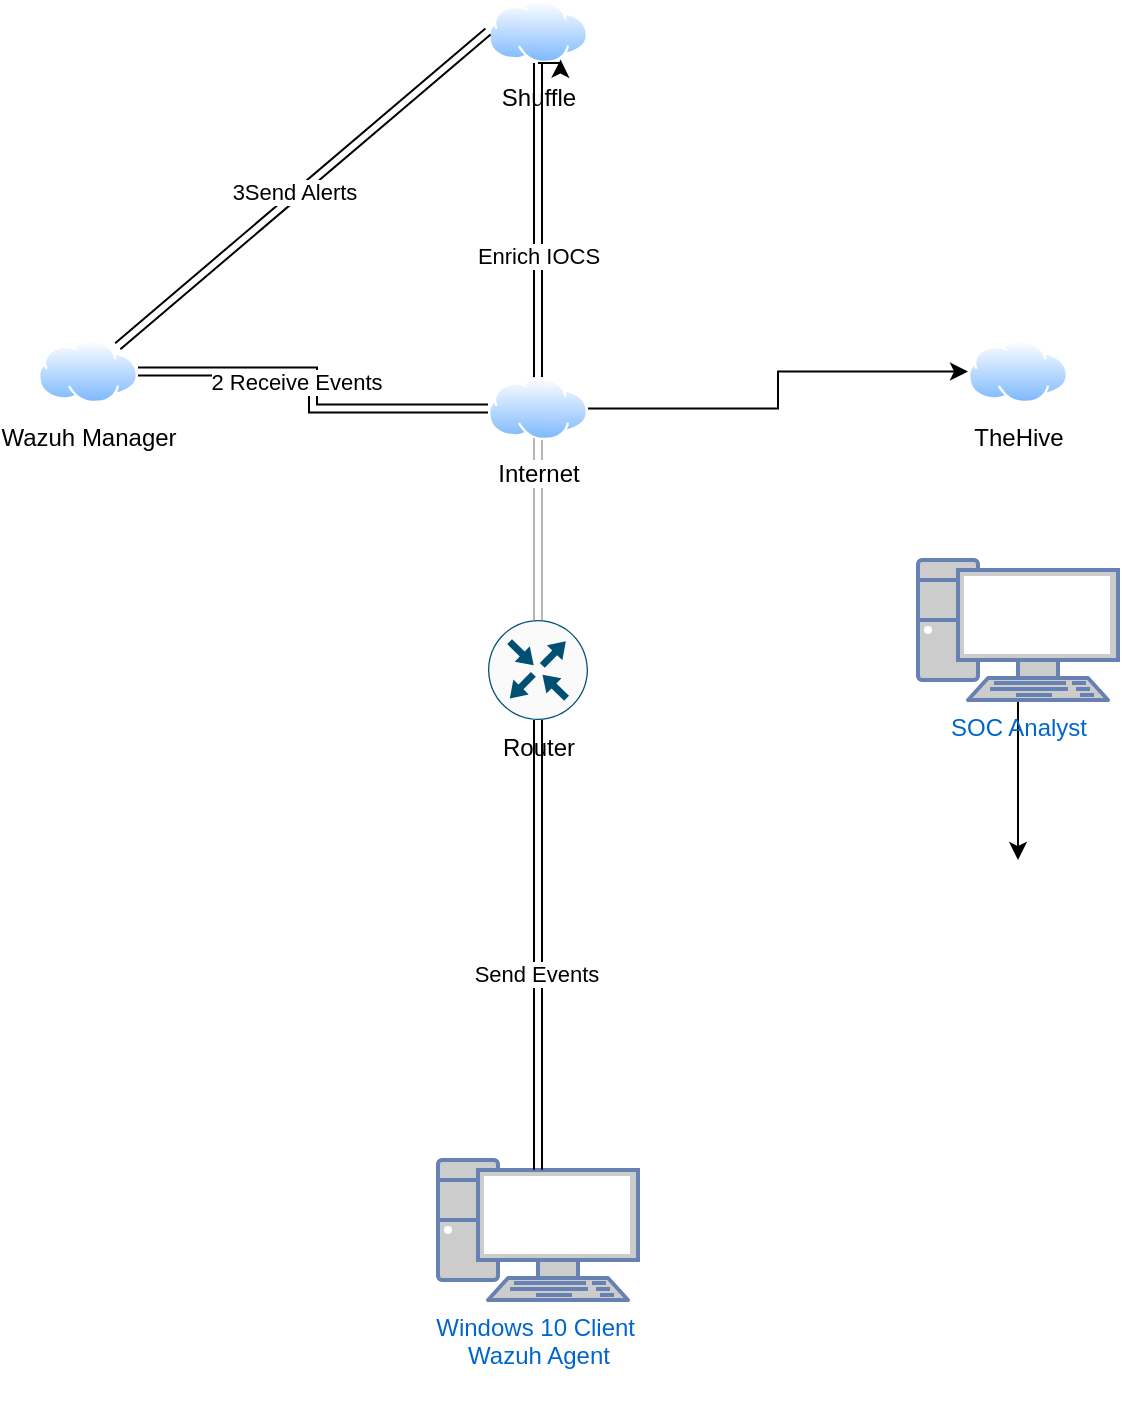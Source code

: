 <mxfile version="24.7.8">
  <diagram name="Page-1" id="m5Tjf7t3fme8k3Sj84lw">
    <mxGraphModel dx="792" dy="1115" grid="1" gridSize="10" guides="1" tooltips="1" connect="1" arrows="1" fold="1" page="1" pageScale="1" pageWidth="850" pageHeight="1100" math="0" shadow="0">
      <root>
        <mxCell id="0" />
        <mxCell id="1" parent="0" />
        <mxCell id="jHOiB6HgD3jSkZohINt8-14" style="edgeStyle=orthogonalEdgeStyle;rounded=0;orthogonalLoop=1;jettySize=auto;html=1;startArrow=classic;startFill=1;shape=link;exitX=0.5;exitY=0.07;exitDx=0;exitDy=0;exitPerimeter=0;" edge="1" parent="1" source="jHOiB6HgD3jSkZohINt8-2">
          <mxGeometry relative="1" as="geometry">
            <mxPoint x="410" y="650" as="sourcePoint" />
            <mxPoint x="409" y="390" as="targetPoint" />
          </mxGeometry>
        </mxCell>
        <mxCell id="jHOiB6HgD3jSkZohINt8-1" value="Windows 10 Client&amp;nbsp;&lt;div&gt;&lt;span style=&quot;background-color: initial;&quot;&gt;Wazuh Agent&lt;/span&gt;&lt;br&gt;&lt;/div&gt;&lt;div&gt;&lt;div&gt;&lt;br&gt;&lt;/div&gt;&lt;/div&gt;" style="fontColor=#0066CC;verticalAlign=top;verticalLabelPosition=bottom;labelPosition=center;align=center;html=1;outlineConnect=0;fillColor=#CCCCCC;strokeColor=#6881B3;gradientColor=none;gradientDirection=north;strokeWidth=2;shape=mxgraph.networks.pc;" vertex="1" parent="1">
          <mxGeometry x="360" y="650" width="100" height="70" as="geometry" />
        </mxCell>
        <mxCell id="jHOiB6HgD3jSkZohINt8-16" style="edgeStyle=orthogonalEdgeStyle;rounded=0;orthogonalLoop=1;jettySize=auto;html=1;shape=link;strokeColor=#B5B5B5;" edge="1" parent="1" source="jHOiB6HgD3jSkZohINt8-2">
          <mxGeometry relative="1" as="geometry">
            <mxPoint x="410" y="220" as="targetPoint" />
          </mxGeometry>
        </mxCell>
        <mxCell id="jHOiB6HgD3jSkZohINt8-3" value="Shuffle&lt;div&gt;&lt;br&gt;&lt;/div&gt;" style="image;aspect=fixed;perimeter=ellipsePerimeter;html=1;align=center;shadow=0;dashed=0;spacingTop=3;image=img/lib/active_directory/internet_cloud.svg;" vertex="1" parent="1">
          <mxGeometry x="385" y="70" width="50" height="31.5" as="geometry" />
        </mxCell>
        <mxCell id="jHOiB6HgD3jSkZohINt8-4" value="TheHive" style="image;aspect=fixed;perimeter=ellipsePerimeter;html=1;align=center;shadow=0;dashed=0;spacingTop=3;image=img/lib/active_directory/internet_cloud.svg;" vertex="1" parent="1">
          <mxGeometry x="625" y="240" width="50" height="31.5" as="geometry" />
        </mxCell>
        <mxCell id="jHOiB6HgD3jSkZohINt8-17" style="edgeStyle=orthogonalEdgeStyle;rounded=0;orthogonalLoop=1;jettySize=auto;html=1;shape=link;" edge="1" parent="1" source="jHOiB6HgD3jSkZohINt8-5" target="jHOiB6HgD3jSkZohINt8-6">
          <mxGeometry relative="1" as="geometry" />
        </mxCell>
        <mxCell id="jHOiB6HgD3jSkZohINt8-20" value="2 Receive Events" style="edgeLabel;html=1;align=center;verticalAlign=middle;resizable=0;points=[];" vertex="1" connectable="0" parent="jHOiB6HgD3jSkZohINt8-17">
          <mxGeometry x="0.183" y="5" relative="1" as="geometry">
            <mxPoint as="offset" />
          </mxGeometry>
        </mxCell>
        <mxCell id="jHOiB6HgD3jSkZohINt8-18" style="edgeStyle=orthogonalEdgeStyle;rounded=0;orthogonalLoop=1;jettySize=auto;html=1;" edge="1" parent="1" source="jHOiB6HgD3jSkZohINt8-5" target="jHOiB6HgD3jSkZohINt8-4">
          <mxGeometry relative="1" as="geometry" />
        </mxCell>
        <mxCell id="jHOiB6HgD3jSkZohINt8-19" style="edgeStyle=orthogonalEdgeStyle;rounded=0;orthogonalLoop=1;jettySize=auto;html=1;shape=link;" edge="1" parent="1" source="jHOiB6HgD3jSkZohINt8-5" target="jHOiB6HgD3jSkZohINt8-3">
          <mxGeometry relative="1" as="geometry" />
        </mxCell>
        <mxCell id="jHOiB6HgD3jSkZohINt8-27" value="Enrich IOCS" style="edgeLabel;html=1;align=center;verticalAlign=middle;resizable=0;points=[];" vertex="1" connectable="0" parent="jHOiB6HgD3jSkZohINt8-19">
          <mxGeometry x="-0.229" relative="1" as="geometry">
            <mxPoint as="offset" />
          </mxGeometry>
        </mxCell>
        <mxCell id="jHOiB6HgD3jSkZohINt8-5" value="Internet" style="image;aspect=fixed;perimeter=ellipsePerimeter;html=1;align=center;shadow=0;dashed=0;spacingTop=3;image=img/lib/active_directory/internet_cloud.svg;" vertex="1" parent="1">
          <mxGeometry x="385" y="258.5" width="50" height="31.5" as="geometry" />
        </mxCell>
        <mxCell id="jHOiB6HgD3jSkZohINt8-21" style="rounded=0;orthogonalLoop=1;jettySize=auto;html=1;entryX=0;entryY=0.5;entryDx=0;entryDy=0;shape=link;" edge="1" parent="1" source="jHOiB6HgD3jSkZohINt8-6" target="jHOiB6HgD3jSkZohINt8-3">
          <mxGeometry relative="1" as="geometry" />
        </mxCell>
        <mxCell id="jHOiB6HgD3jSkZohINt8-22" value="3Send Alerts" style="edgeLabel;html=1;align=center;verticalAlign=middle;resizable=0;points=[];" vertex="1" connectable="0" parent="jHOiB6HgD3jSkZohINt8-21">
          <mxGeometry x="-0.032" y="2" relative="1" as="geometry">
            <mxPoint as="offset" />
          </mxGeometry>
        </mxCell>
        <mxCell id="jHOiB6HgD3jSkZohINt8-6" value="Wazuh Manager" style="image;aspect=fixed;perimeter=ellipsePerimeter;html=1;align=center;shadow=0;dashed=0;spacingTop=3;image=img/lib/active_directory/internet_cloud.svg;" vertex="1" parent="1">
          <mxGeometry x="160" y="240" width="50" height="31.5" as="geometry" />
        </mxCell>
        <mxCell id="jHOiB6HgD3jSkZohINt8-7" style="edgeStyle=orthogonalEdgeStyle;rounded=0;orthogonalLoop=1;jettySize=auto;html=1;exitX=0.5;exitY=1;exitDx=0;exitDy=0;entryX=0.75;entryY=1;entryDx=0;entryDy=0;" edge="1" parent="1" source="jHOiB6HgD3jSkZohINt8-3" target="jHOiB6HgD3jSkZohINt8-3">
          <mxGeometry relative="1" as="geometry" />
        </mxCell>
        <mxCell id="jHOiB6HgD3jSkZohINt8-10" value="" style="edgeStyle=orthogonalEdgeStyle;rounded=0;orthogonalLoop=1;jettySize=auto;html=1;" edge="1" parent="1" source="jHOiB6HgD3jSkZohINt8-8">
          <mxGeometry relative="1" as="geometry">
            <mxPoint x="650" y="500" as="targetPoint" />
          </mxGeometry>
        </mxCell>
        <mxCell id="jHOiB6HgD3jSkZohINt8-8" value="SOC Analyst" style="fontColor=#0066CC;verticalAlign=top;verticalLabelPosition=bottom;labelPosition=center;align=center;html=1;outlineConnect=0;fillColor=#CCCCCC;strokeColor=#6881B3;gradientColor=none;gradientDirection=north;strokeWidth=2;shape=mxgraph.networks.pc;" vertex="1" parent="1">
          <mxGeometry x="600" y="350" width="100" height="70" as="geometry" />
        </mxCell>
        <mxCell id="jHOiB6HgD3jSkZohINt8-25" value="" style="edgeStyle=orthogonalEdgeStyle;rounded=0;orthogonalLoop=1;jettySize=auto;html=1;startArrow=classic;startFill=1;shape=link;exitX=0.5;exitY=0.07;exitDx=0;exitDy=0;exitPerimeter=0;" edge="1" parent="1" source="jHOiB6HgD3jSkZohINt8-1" target="jHOiB6HgD3jSkZohINt8-2">
          <mxGeometry relative="1" as="geometry">
            <mxPoint x="410" y="655" as="sourcePoint" />
            <mxPoint x="410" y="470" as="targetPoint" />
          </mxGeometry>
        </mxCell>
        <mxCell id="jHOiB6HgD3jSkZohINt8-26" value="Send Events" style="edgeLabel;html=1;align=center;verticalAlign=middle;resizable=0;points=[];" vertex="1" connectable="0" parent="jHOiB6HgD3jSkZohINt8-25">
          <mxGeometry x="-0.129" y="1" relative="1" as="geometry">
            <mxPoint as="offset" />
          </mxGeometry>
        </mxCell>
        <mxCell id="jHOiB6HgD3jSkZohINt8-2" value="Router&lt;div&gt;&lt;br&gt;&lt;/div&gt;" style="sketch=0;points=[[0.5,0,0],[1,0.5,0],[0.5,1,0],[0,0.5,0],[0.145,0.145,0],[0.856,0.145,0],[0.855,0.856,0],[0.145,0.855,0]];verticalLabelPosition=bottom;html=1;verticalAlign=top;aspect=fixed;align=center;pointerEvents=1;shape=mxgraph.cisco19.rect;prIcon=router;fillColor=#FAFAFA;strokeColor=#005073;" vertex="1" parent="1">
          <mxGeometry x="385" y="380" width="50" height="50" as="geometry" />
        </mxCell>
      </root>
    </mxGraphModel>
  </diagram>
</mxfile>
